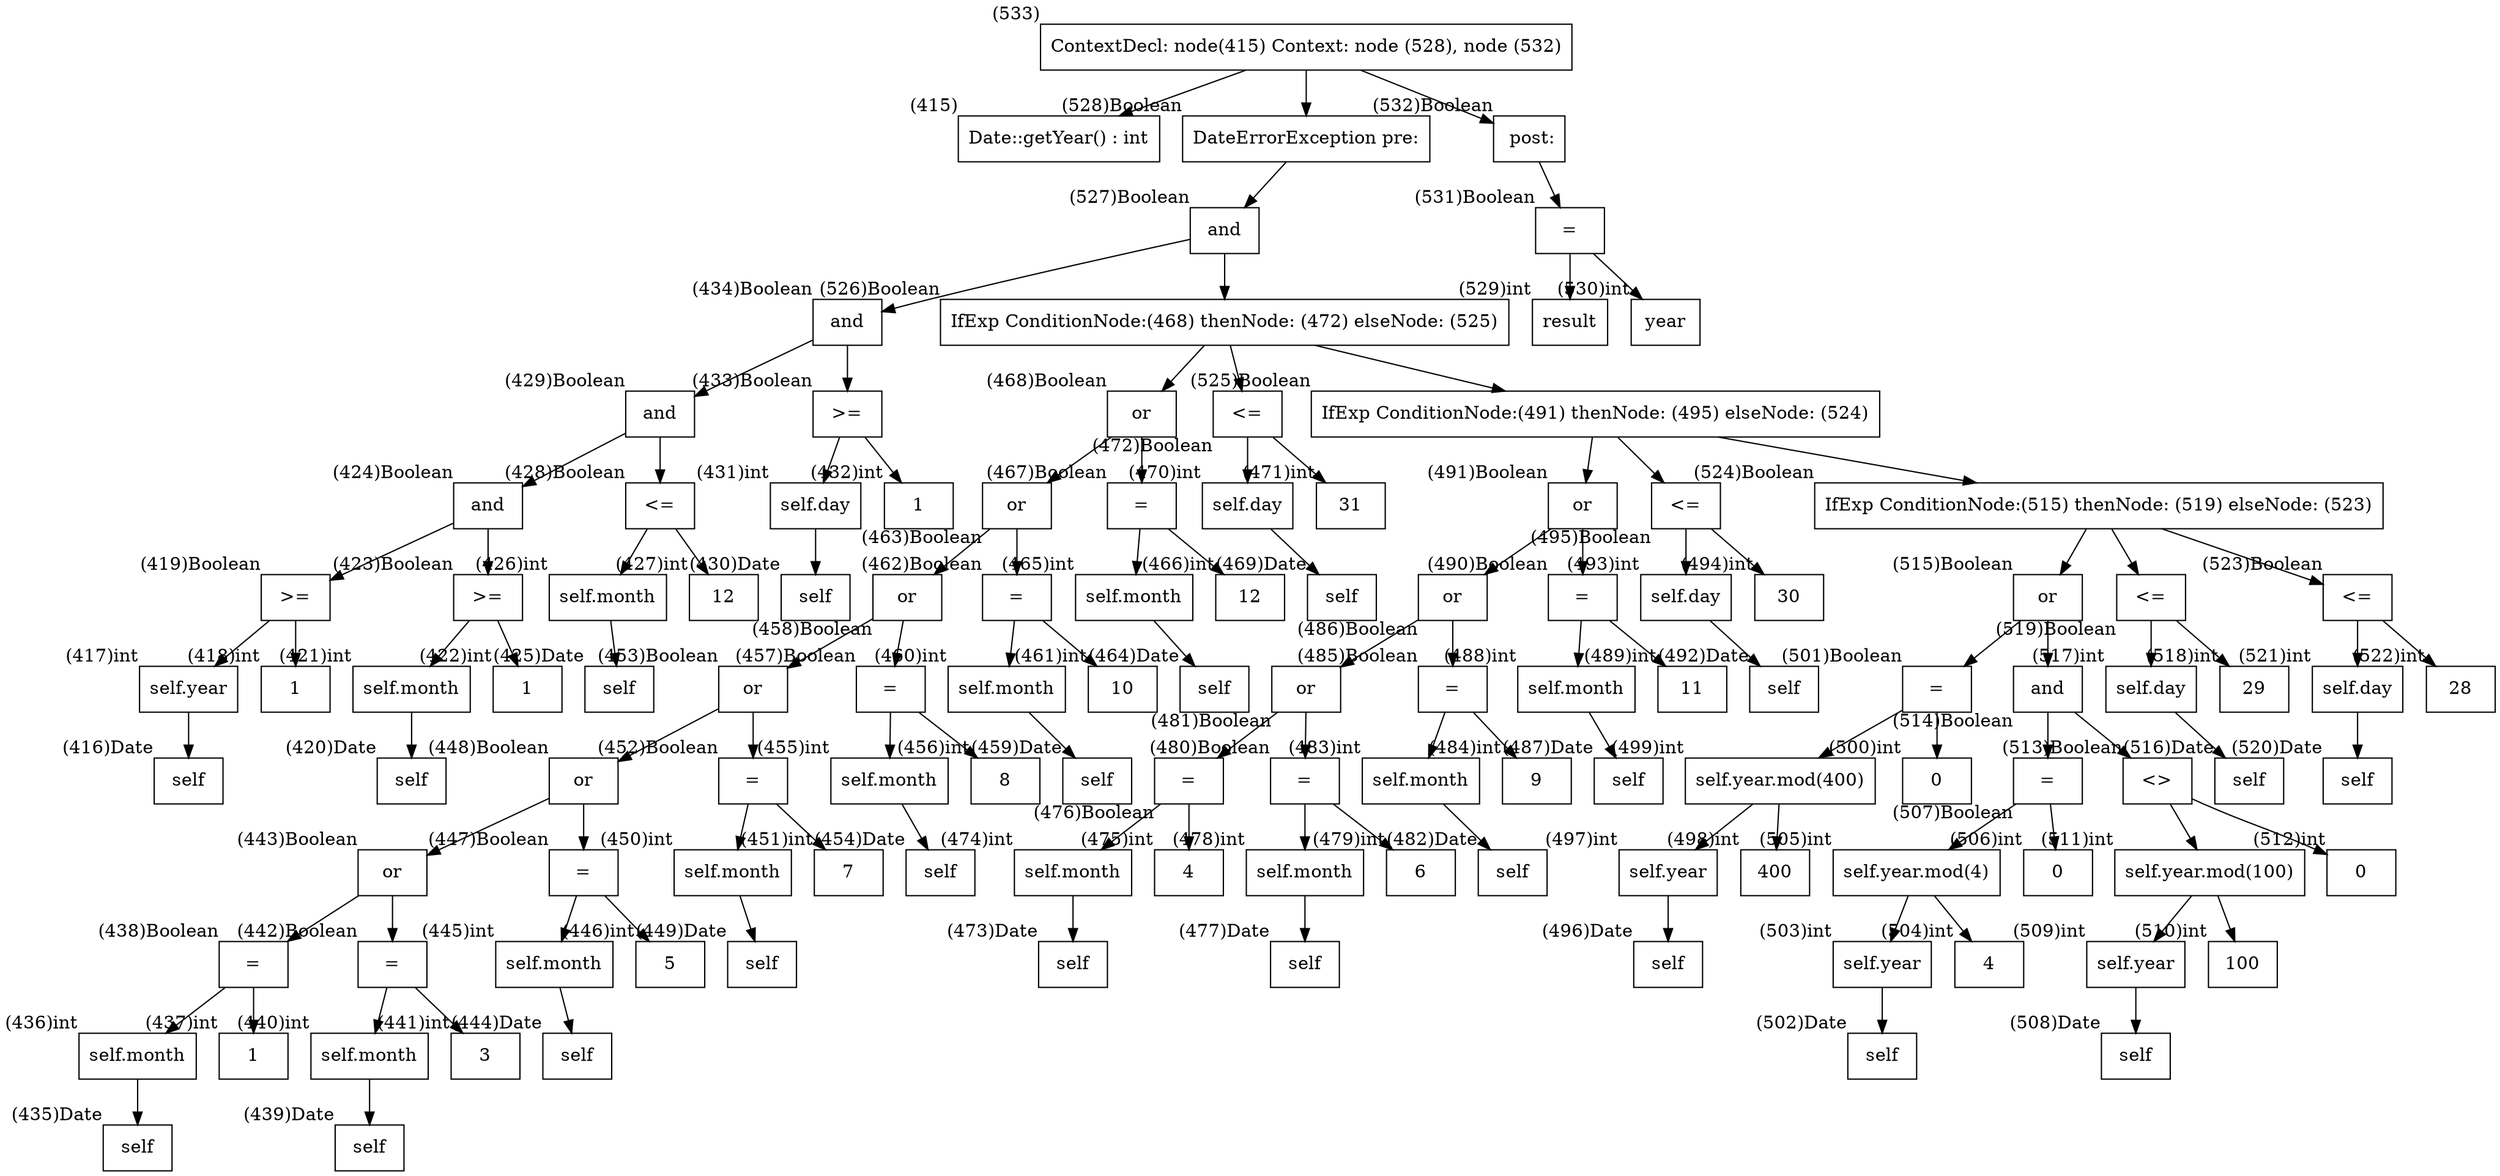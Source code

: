 digraph AST {
  node [shape=box];
  n533 [label="ContextDecl: node(415) Context: node (528), node (532)", xlabel="(533)"];
  n533 -> n415;
  n533 -> n528;
  n533 -> n532;
  n415 [label="Date::getYear() : int", xlabel="(415)"];
  n528 [label="DateErrorException pre:", xlabel="(528)Boolean"];
  n528 -> n527;
  n532 [label=" post:", xlabel="(532)Boolean"];
  n532 -> n531;
  n527 [label="and", xlabel="(527)Boolean"];
  n527 -> n434;
  n527 -> n526;
  n531 [label="=", xlabel="(531)Boolean"];
  n531 -> n529;
  n531 -> n530;
  n434 [label="and", xlabel="(434)Boolean"];
  n434 -> n429;
  n434 -> n433;
  n526 [label="IfExp ConditionNode:(468) thenNode: (472) elseNode: (525)", xlabel="(526)Boolean"];
  n526 -> n468;
  n526 -> n472;
  n526 -> n525;
  n529 [label="result", xlabel="(529)int"];
  n530 [label="year", xlabel="(530)int"];
  n429 [label="and", xlabel="(429)Boolean"];
  n429 -> n424;
  n429 -> n428;
  n433 [label=">=", xlabel="(433)Boolean"];
  n433 -> n431;
  n433 -> n432;
  n468 [label="or", xlabel="(468)Boolean"];
  n468 -> n463;
  n468 -> n467;
  n472 [label="<=", xlabel="(472)Boolean"];
  n472 -> n470;
  n472 -> n471;
  n525 [label="IfExp ConditionNode:(491) thenNode: (495) elseNode: (524)", xlabel="(525)Boolean"];
  n525 -> n491;
  n525 -> n495;
  n525 -> n524;
  n424 [label="and", xlabel="(424)Boolean"];
  n424 -> n419;
  n424 -> n423;
  n428 [label="<=", xlabel="(428)Boolean"];
  n428 -> n426;
  n428 -> n427;
  n431 [label="self.day", xlabel="(431)int"];
  n431 -> n430;
  n432 [label="1", xlabel="(432)int"];
  n463 [label="or", xlabel="(463)Boolean"];
  n463 -> n458;
  n463 -> n462;
  n467 [label="=", xlabel="(467)Boolean"];
  n467 -> n465;
  n467 -> n466;
  n470 [label="self.day", xlabel="(470)int"];
  n470 -> n469;
  n471 [label="31", xlabel="(471)int"];
  n491 [label="or", xlabel="(491)Boolean"];
  n491 -> n486;
  n491 -> n490;
  n495 [label="<=", xlabel="(495)Boolean"];
  n495 -> n493;
  n495 -> n494;
  n524 [label="IfExp ConditionNode:(515) thenNode: (519) elseNode: (523)", xlabel="(524)Boolean"];
  n524 -> n515;
  n524 -> n519;
  n524 -> n523;
  n419 [label=">=", xlabel="(419)Boolean"];
  n419 -> n417;
  n419 -> n418;
  n423 [label=">=", xlabel="(423)Boolean"];
  n423 -> n421;
  n423 -> n422;
  n426 [label="self.month", xlabel="(426)int"];
  n426 -> n425;
  n427 [label="12", xlabel="(427)int"];
  n430 [label="self", xlabel="(430)Date"];
  n458 [label="or", xlabel="(458)Boolean"];
  n458 -> n453;
  n458 -> n457;
  n462 [label="=", xlabel="(462)Boolean"];
  n462 -> n460;
  n462 -> n461;
  n465 [label="self.month", xlabel="(465)int"];
  n465 -> n464;
  n466 [label="12", xlabel="(466)int"];
  n469 [label="self", xlabel="(469)Date"];
  n486 [label="or", xlabel="(486)Boolean"];
  n486 -> n481;
  n486 -> n485;
  n490 [label="=", xlabel="(490)Boolean"];
  n490 -> n488;
  n490 -> n489;
  n493 [label="self.day", xlabel="(493)int"];
  n493 -> n492;
  n494 [label="30", xlabel="(494)int"];
  n515 [label="or", xlabel="(515)Boolean"];
  n515 -> n501;
  n515 -> n514;
  n519 [label="<=", xlabel="(519)Boolean"];
  n519 -> n517;
  n519 -> n518;
  n523 [label="<=", xlabel="(523)Boolean"];
  n523 -> n521;
  n523 -> n522;
  n417 [label="self.year", xlabel="(417)int"];
  n417 -> n416;
  n418 [label="1", xlabel="(418)int"];
  n421 [label="self.month", xlabel="(421)int"];
  n421 -> n420;
  n422 [label="1", xlabel="(422)int"];
  n425 [label="self", xlabel="(425)Date"];
  n453 [label="or", xlabel="(453)Boolean"];
  n453 -> n448;
  n453 -> n452;
  n457 [label="=", xlabel="(457)Boolean"];
  n457 -> n455;
  n457 -> n456;
  n460 [label="self.month", xlabel="(460)int"];
  n460 -> n459;
  n461 [label="10", xlabel="(461)int"];
  n464 [label="self", xlabel="(464)Date"];
  n481 [label="or", xlabel="(481)Boolean"];
  n481 -> n476;
  n481 -> n480;
  n485 [label="=", xlabel="(485)Boolean"];
  n485 -> n483;
  n485 -> n484;
  n488 [label="self.month", xlabel="(488)int"];
  n488 -> n487;
  n489 [label="11", xlabel="(489)int"];
  n492 [label="self", xlabel="(492)Date"];
  n501 [label="=", xlabel="(501)Boolean"];
  n501 -> n499;
  n501 -> n500;
  n514 [label="and", xlabel="(514)Boolean"];
  n514 -> n507;
  n514 -> n513;
  n517 [label="self.day", xlabel="(517)int"];
  n517 -> n516;
  n518 [label="29", xlabel="(518)int"];
  n521 [label="self.day", xlabel="(521)int"];
  n521 -> n520;
  n522 [label="28", xlabel="(522)int"];
  n416 [label="self", xlabel="(416)Date"];
  n420 [label="self", xlabel="(420)Date"];
  n448 [label="or", xlabel="(448)Boolean"];
  n448 -> n443;
  n448 -> n447;
  n452 [label="=", xlabel="(452)Boolean"];
  n452 -> n450;
  n452 -> n451;
  n455 [label="self.month", xlabel="(455)int"];
  n455 -> n454;
  n456 [label="8", xlabel="(456)int"];
  n459 [label="self", xlabel="(459)Date"];
  n476 [label="=", xlabel="(476)Boolean"];
  n476 -> n474;
  n476 -> n475;
  n480 [label="=", xlabel="(480)Boolean"];
  n480 -> n478;
  n480 -> n479;
  n483 [label="self.month", xlabel="(483)int"];
  n483 -> n482;
  n484 [label="9", xlabel="(484)int"];
  n487 [label="self", xlabel="(487)Date"];
  n499 [label="self.year.mod(400)", xlabel="(499)int"];
  n499 -> n497;
  n499 -> n498;
  n500 [label="0", xlabel="(500)int"];
  n507 [label="=", xlabel="(507)Boolean"];
  n507 -> n505;
  n507 -> n506;
  n513 [label="<>", xlabel="(513)Boolean"];
  n513 -> n511;
  n513 -> n512;
  n516 [label="self", xlabel="(516)Date"];
  n520 [label="self", xlabel="(520)Date"];
  n443 [label="or", xlabel="(443)Boolean"];
  n443 -> n438;
  n443 -> n442;
  n447 [label="=", xlabel="(447)Boolean"];
  n447 -> n445;
  n447 -> n446;
  n450 [label="self.month", xlabel="(450)int"];
  n450 -> n449;
  n451 [label="7", xlabel="(451)int"];
  n454 [label="self", xlabel="(454)Date"];
  n474 [label="self.month", xlabel="(474)int"];
  n474 -> n473;
  n475 [label="4", xlabel="(475)int"];
  n478 [label="self.month", xlabel="(478)int"];
  n478 -> n477;
  n479 [label="6", xlabel="(479)int"];
  n482 [label="self", xlabel="(482)Date"];
  n497 [label="self.year", xlabel="(497)int"];
  n497 -> n496;
  n498 [label="400", xlabel="(498)int"];
  n505 [label="self.year.mod(4)", xlabel="(505)int"];
  n505 -> n503;
  n505 -> n504;
  n506 [label="0", xlabel="(506)int"];
  n511 [label="self.year.mod(100)", xlabel="(511)int"];
  n511 -> n509;
  n511 -> n510;
  n512 [label="0", xlabel="(512)int"];
  n438 [label="=", xlabel="(438)Boolean"];
  n438 -> n436;
  n438 -> n437;
  n442 [label="=", xlabel="(442)Boolean"];
  n442 -> n440;
  n442 -> n441;
  n445 [label="self.month", xlabel="(445)int"];
  n445 -> n444;
  n446 [label="5", xlabel="(446)int"];
  n449 [label="self", xlabel="(449)Date"];
  n473 [label="self", xlabel="(473)Date"];
  n477 [label="self", xlabel="(477)Date"];
  n496 [label="self", xlabel="(496)Date"];
  n503 [label="self.year", xlabel="(503)int"];
  n503 -> n502;
  n504 [label="4", xlabel="(504)int"];
  n509 [label="self.year", xlabel="(509)int"];
  n509 -> n508;
  n510 [label="100", xlabel="(510)int"];
  n436 [label="self.month", xlabel="(436)int"];
  n436 -> n435;
  n437 [label="1", xlabel="(437)int"];
  n440 [label="self.month", xlabel="(440)int"];
  n440 -> n439;
  n441 [label="3", xlabel="(441)int"];
  n444 [label="self", xlabel="(444)Date"];
  n502 [label="self", xlabel="(502)Date"];
  n508 [label="self", xlabel="(508)Date"];
  n435 [label="self", xlabel="(435)Date"];
  n439 [label="self", xlabel="(439)Date"];
}

